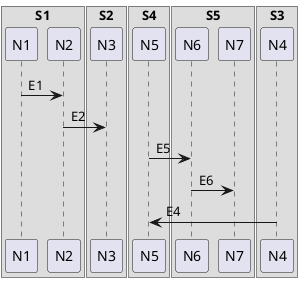 @startuml

box "S1"
  participant N1
  participant N2
end box
box "S2"
  participant N3
end box
box "S4"
  participant N5
end box
box "S5"
  participant N6
  participant N7
end box
box "S3"
  participant N4
end box

N1 -> N2 : E1
N2 -> N3 : E2
N5 -> N6 : E5
N6 -> N7 : E6
N4 -> N5 : E4

@enduml
